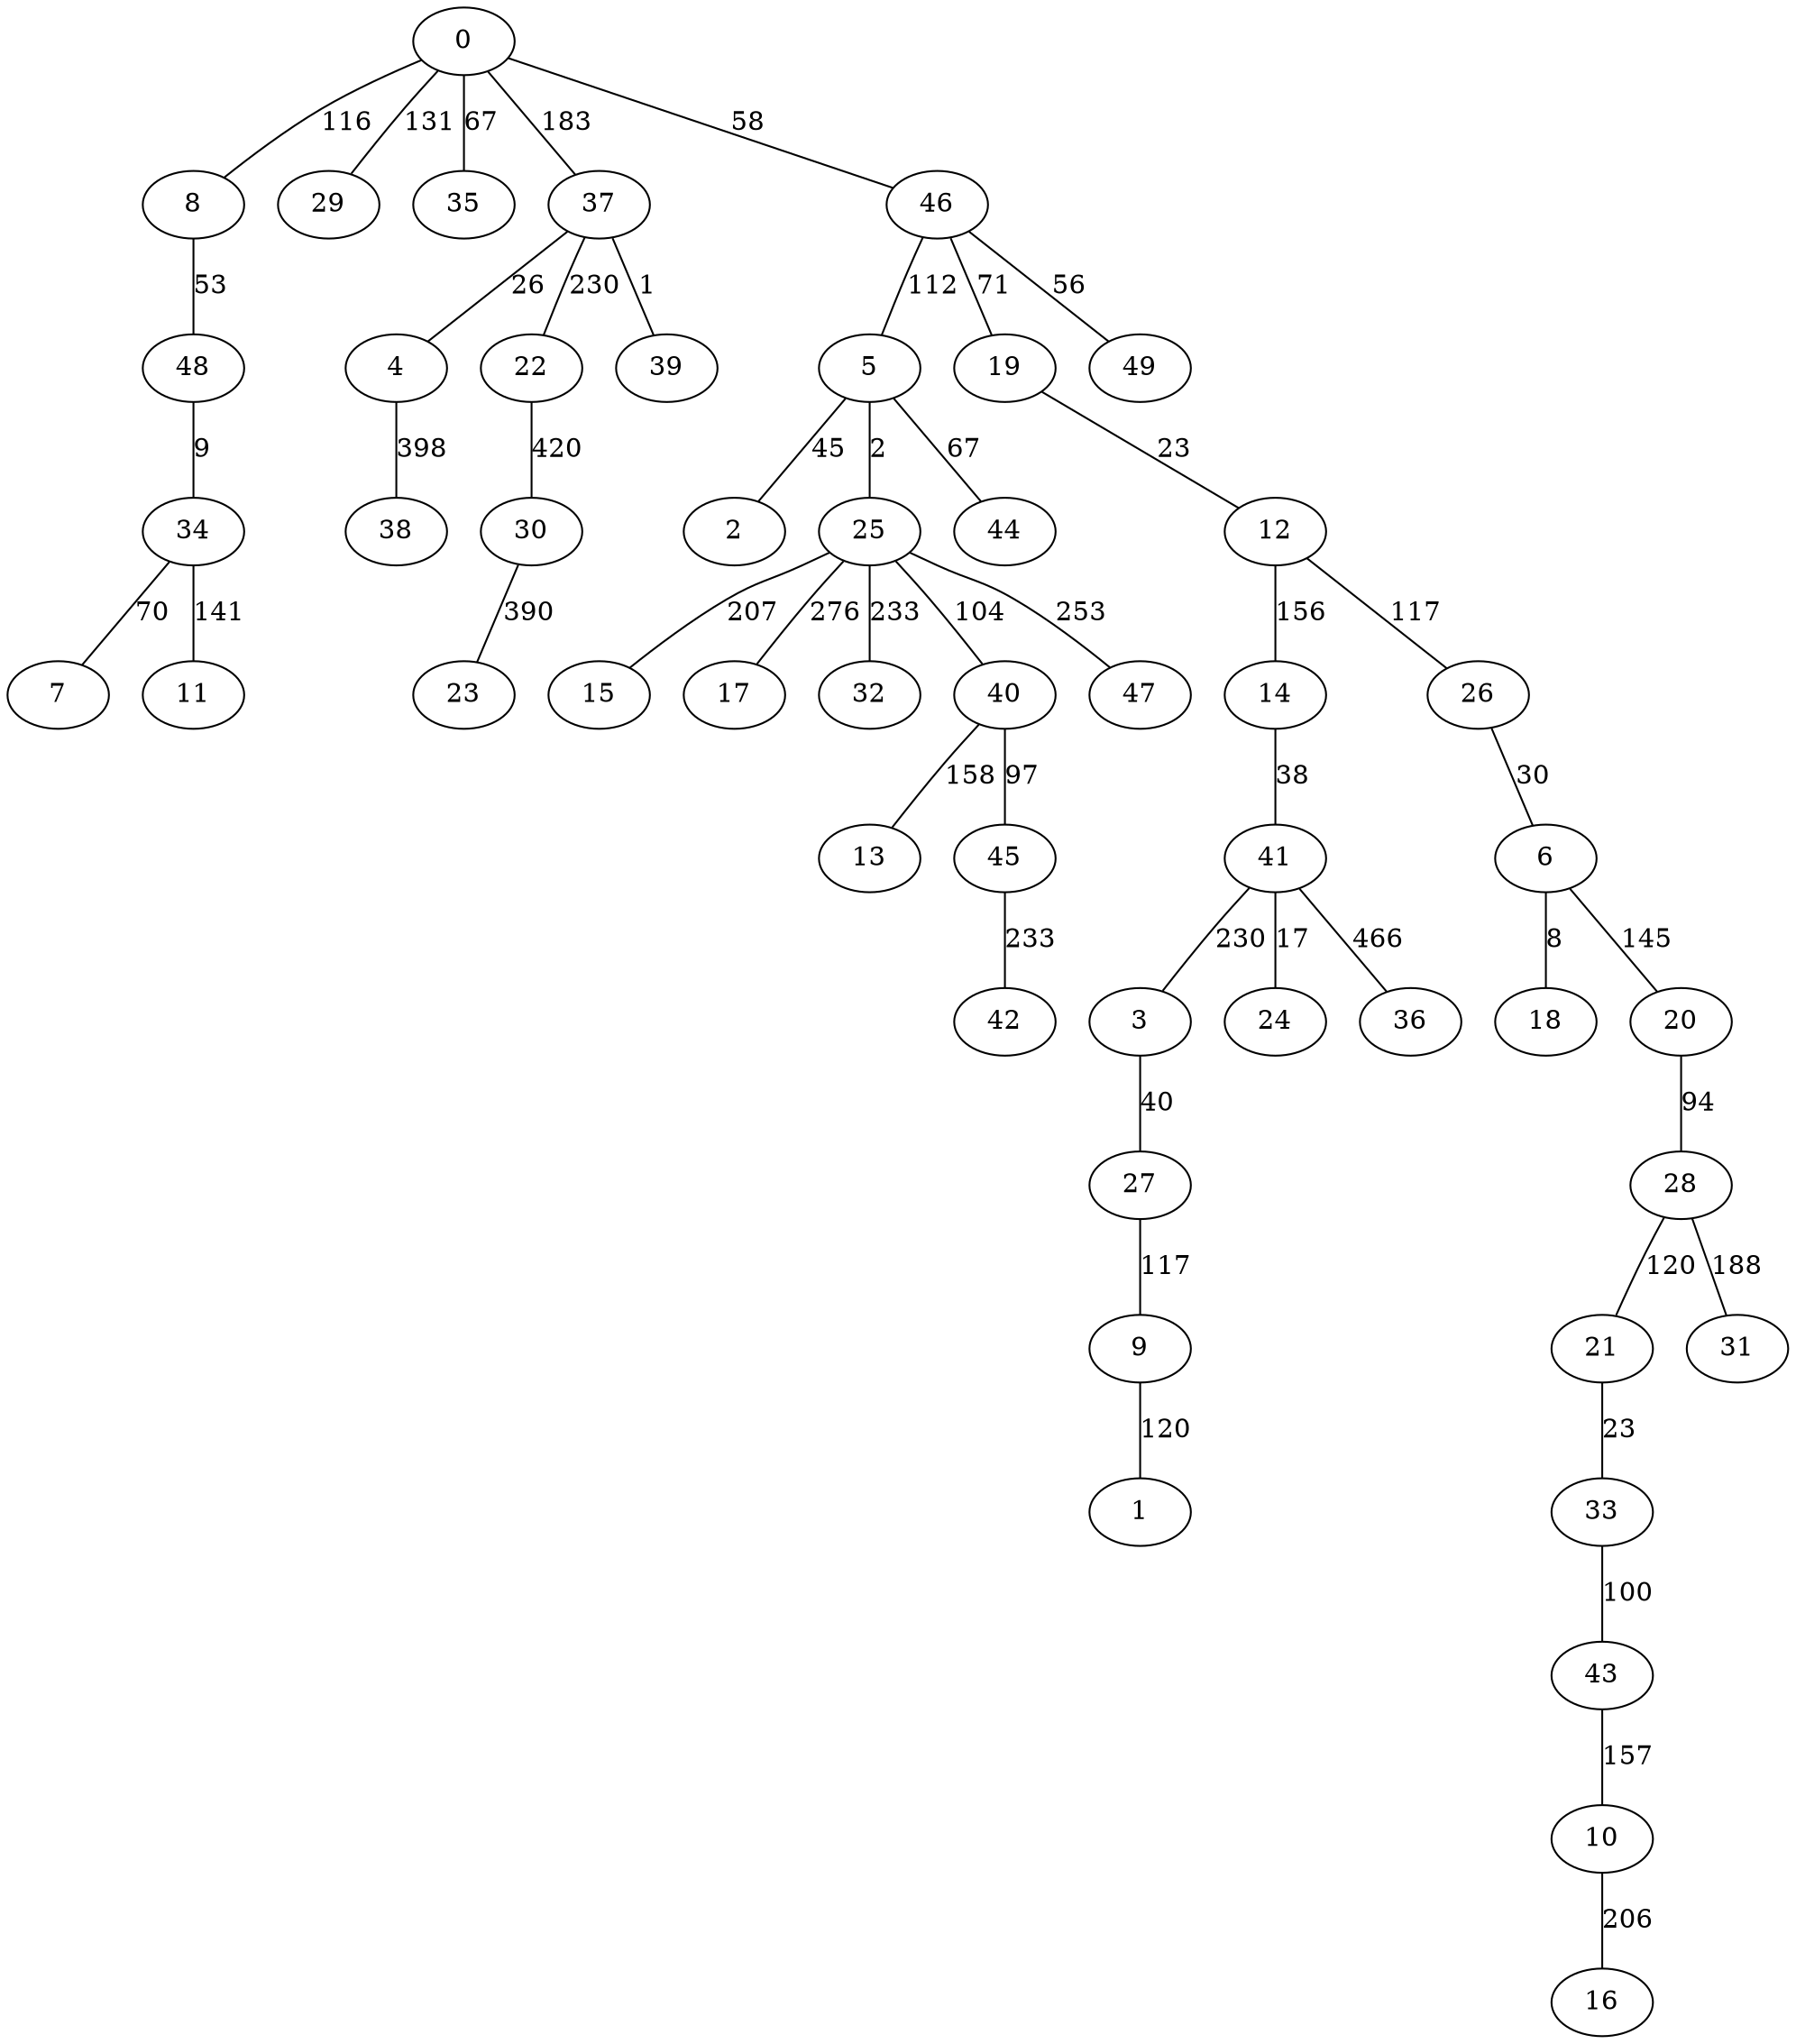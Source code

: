 strict graph G {
0;
1;
2;
3;
4;
5;
6;
7;
8;
9;
10;
11;
12;
13;
14;
15;
16;
17;
18;
19;
20;
21;
22;
23;
24;
25;
26;
27;
28;
29;
30;
31;
32;
33;
34;
35;
36;
37;
38;
39;
40;
41;
42;
43;
44;
45;
46;
47;
48;
49;
0 -- 46 [label=58];
5 -- 25 [label=2];
37 -- 39 [label=1];
10 -- 16 [label=206];
25 -- 17 [label=276];
46 -- 19 [label=71];
43 -- 10 [label=157];
46 -- 49 [label=56];
22 -- 30 [label=420];
33 -- 43 [label=100];
19 -- 12 [label=23];
46 -- 5 [label=112];
48 -- 34 [label=9];
0 -- 29 [label=131];
27 -- 9 [label=117];
9 -- 1 [label=120];
30 -- 23 [label=390];
21 -- 33 [label=23];
4 -- 38 [label=398];
25 -- 32 [label=233];
6 -- 20 [label=145];
12 -- 26 [label=117];
41 -- 24 [label=17];
3 -- 27 [label=40];
25 -- 40 [label=104];
20 -- 28 [label=94];
45 -- 42 [label=233];
25 -- 47 [label=253];
40 -- 13 [label=158];
37 -- 4 [label=26];
12 -- 14 [label=156];
26 -- 6 [label=30];
40 -- 45 [label=97];
0 -- 8 [label=116];
25 -- 15 [label=207];
8 -- 48 [label=53];
0 -- 37 [label=183];
5 -- 44 [label=67];
14 -- 41 [label=38];
41 -- 3 [label=230];
37 -- 22 [label=230];
0 -- 35 [label=67];
5 -- 2 [label=45];
41 -- 36 [label=466];
28 -- 21 [label=120];
34 -- 7 [label=70];
6 -- 18 [label=8];
34 -- 11 [label=141];
28 -- 31 [label=188];
}
